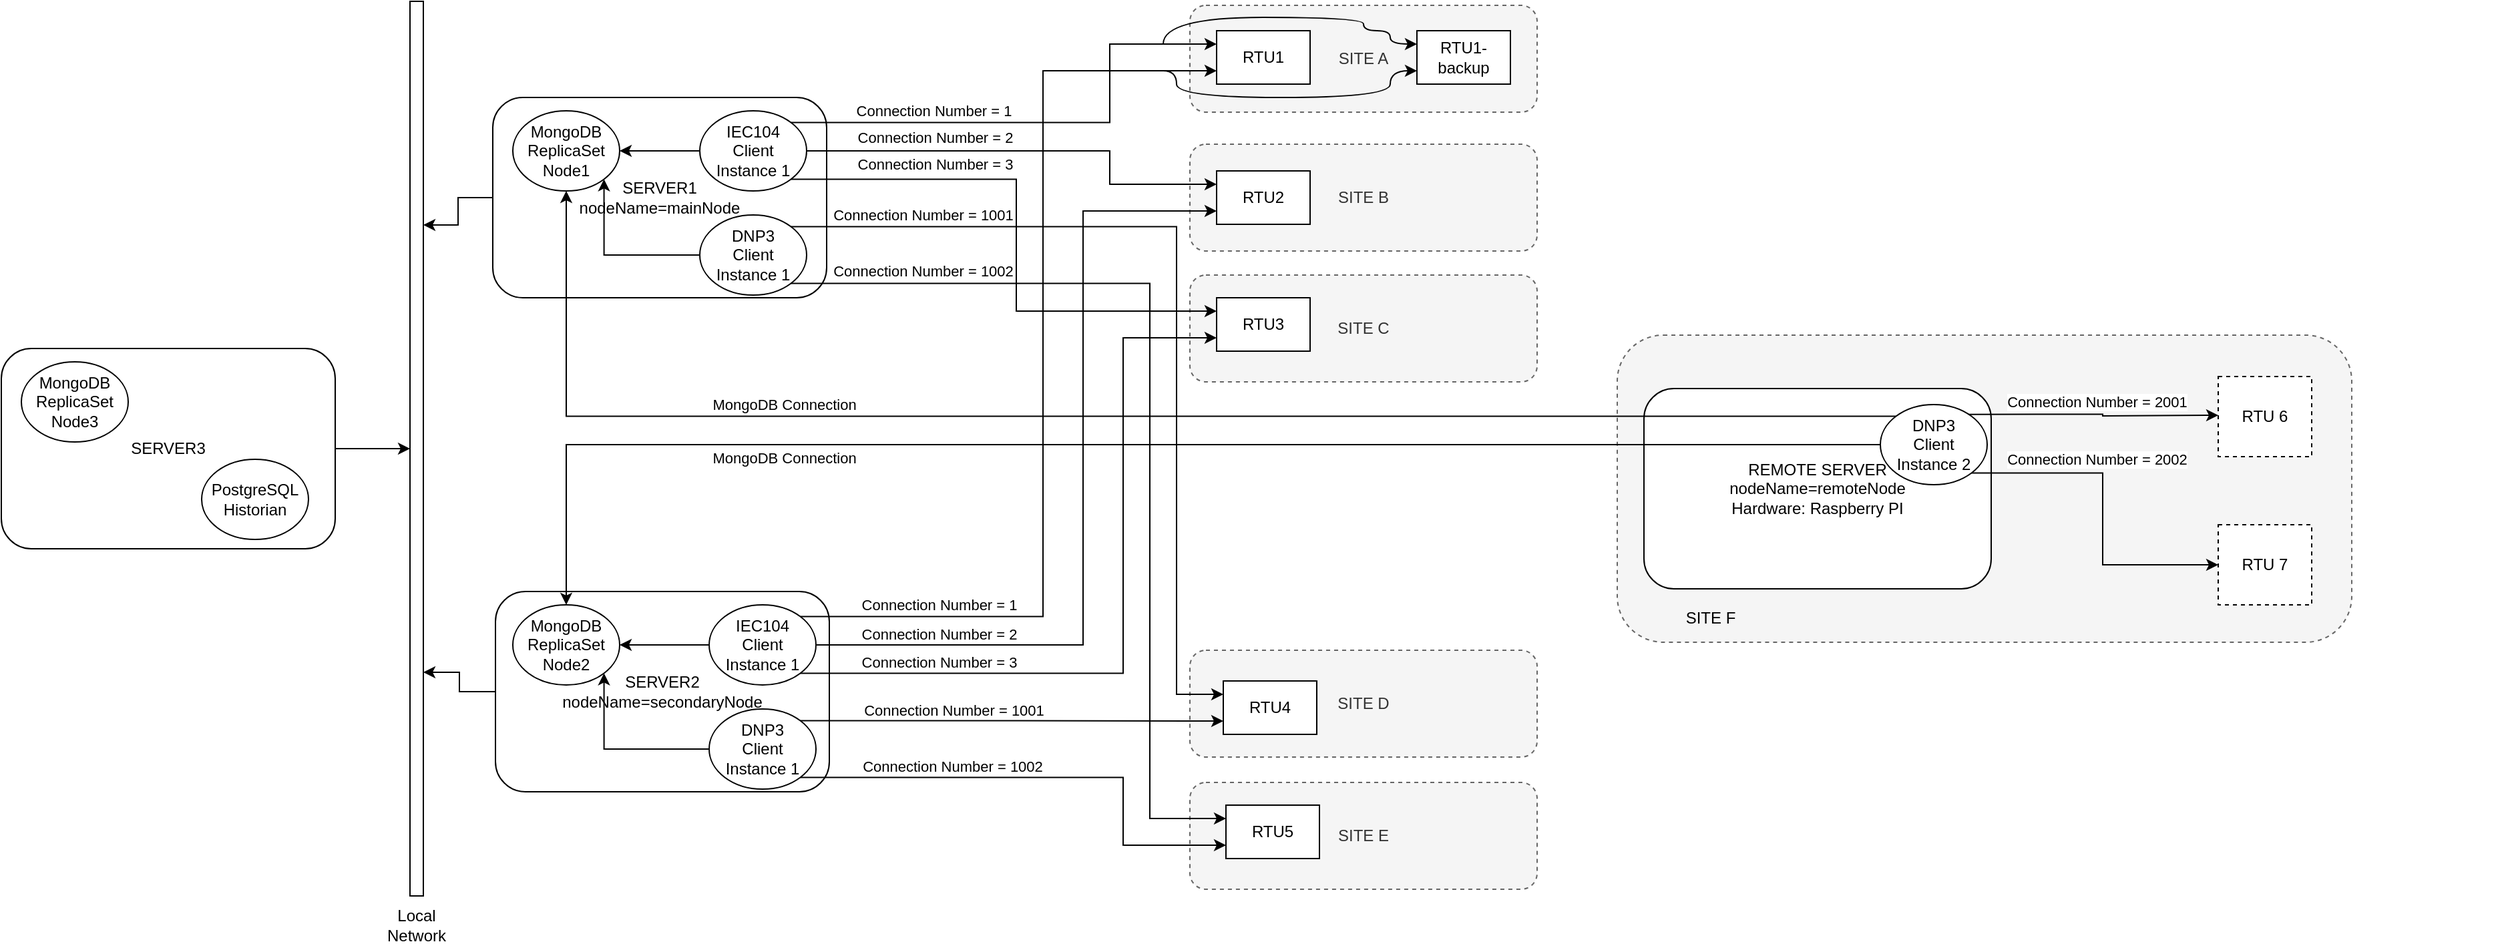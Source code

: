 <mxfile version="13.10.1" type="device"><diagram id="1JJ-UvxjRfw-XplDersZ" name="Page-1"><mxGraphModel dx="1023" dy="759" grid="1" gridSize="10" guides="1" tooltips="1" connect="1" arrows="1" fold="1" page="1" pageScale="1" pageWidth="1169" pageHeight="827" math="0" shadow="0"><root><mxCell id="0"/><mxCell id="1" parent="0"/><mxCell id="O4KZ5X-iEwTYr0yMyIi0-78" value="SITE E" style="rounded=1;whiteSpace=wrap;html=1;dashed=1;fillColor=#f5f5f5;strokeColor=#666666;fontColor=#333333;" vertex="1" parent="1"><mxGeometry x="1010" y="623" width="260" height="80" as="geometry"/></mxCell><mxCell id="O4KZ5X-iEwTYr0yMyIi0-77" value="SITE D" style="rounded=1;whiteSpace=wrap;html=1;dashed=1;fillColor=#f5f5f5;strokeColor=#666666;fontColor=#333333;" vertex="1" parent="1"><mxGeometry x="1010" y="524" width="260" height="80" as="geometry"/></mxCell><mxCell id="O4KZ5X-iEwTYr0yMyIi0-76" value="SITE C" style="rounded=1;whiteSpace=wrap;html=1;dashed=1;fillColor=#f5f5f5;strokeColor=#666666;fontColor=#333333;" vertex="1" parent="1"><mxGeometry x="1010" y="243" width="260" height="80" as="geometry"/></mxCell><mxCell id="O4KZ5X-iEwTYr0yMyIi0-75" value="SITE B" style="rounded=1;whiteSpace=wrap;html=1;dashed=1;fillColor=#f5f5f5;strokeColor=#666666;fontColor=#333333;" vertex="1" parent="1"><mxGeometry x="1010" y="145" width="260" height="80" as="geometry"/></mxCell><mxCell id="O4KZ5X-iEwTYr0yMyIi0-74" value="SITE A" style="rounded=1;whiteSpace=wrap;html=1;dashed=1;fillColor=#f5f5f5;strokeColor=#666666;fontColor=#333333;" vertex="1" parent="1"><mxGeometry x="1010" y="41" width="260" height="80" as="geometry"/></mxCell><mxCell id="O4KZ5X-iEwTYr0yMyIi0-9" value="" style="group" vertex="1" connectable="0" parent="1"><mxGeometry x="120" y="298" width="250" height="150" as="geometry"/></mxCell><mxCell id="O4KZ5X-iEwTYr0yMyIi0-6" value="SERVER3" style="rounded=1;whiteSpace=wrap;html=1;" vertex="1" parent="O4KZ5X-iEwTYr0yMyIi0-9"><mxGeometry width="250" height="150" as="geometry"/></mxCell><mxCell id="O4KZ5X-iEwTYr0yMyIi0-7" value="MongoDB&lt;br&gt;ReplicaSet&lt;br&gt;Node3" style="ellipse;whiteSpace=wrap;html=1;" vertex="1" parent="O4KZ5X-iEwTYr0yMyIi0-9"><mxGeometry x="15" y="10" width="80" height="60" as="geometry"/></mxCell><mxCell id="O4KZ5X-iEwTYr0yMyIi0-8" value="PostgreSQL&lt;br&gt;Historian" style="ellipse;whiteSpace=wrap;html=1;" vertex="1" parent="O4KZ5X-iEwTYr0yMyIi0-9"><mxGeometry x="150" y="83" width="80" height="60" as="geometry"/></mxCell><mxCell id="O4KZ5X-iEwTYr0yMyIi0-10" value="" style="group" vertex="1" connectable="0" parent="1"><mxGeometry x="488" y="110" width="250" height="150" as="geometry"/></mxCell><mxCell id="O4KZ5X-iEwTYr0yMyIi0-2" value="SERVER1&lt;br&gt;nodeName=mainNode" style="rounded=1;whiteSpace=wrap;html=1;" vertex="1" parent="O4KZ5X-iEwTYr0yMyIi0-10"><mxGeometry width="250" height="150" as="geometry"/></mxCell><mxCell id="O4KZ5X-iEwTYr0yMyIi0-5" value="MongoDB&lt;br&gt;ReplicaSet&lt;br&gt;Node1" style="ellipse;whiteSpace=wrap;html=1;" vertex="1" parent="O4KZ5X-iEwTYr0yMyIi0-10"><mxGeometry x="15" y="10" width="80" height="60" as="geometry"/></mxCell><mxCell id="O4KZ5X-iEwTYr0yMyIi0-99" style="edgeStyle=orthogonalEdgeStyle;rounded=0;orthogonalLoop=1;jettySize=auto;html=1;exitX=0;exitY=0.5;exitDx=0;exitDy=0;entryX=1;entryY=0.5;entryDx=0;entryDy=0;" edge="1" parent="O4KZ5X-iEwTYr0yMyIi0-10" source="O4KZ5X-iEwTYr0yMyIi0-21" target="O4KZ5X-iEwTYr0yMyIi0-5"><mxGeometry relative="1" as="geometry"/></mxCell><mxCell id="O4KZ5X-iEwTYr0yMyIi0-21" value="IEC104&lt;br&gt;Client&lt;br&gt;Instance 1" style="ellipse;whiteSpace=wrap;html=1;" vertex="1" parent="O4KZ5X-iEwTYr0yMyIi0-10"><mxGeometry x="155" y="10" width="80" height="60" as="geometry"/></mxCell><mxCell id="O4KZ5X-iEwTYr0yMyIi0-100" style="edgeStyle=orthogonalEdgeStyle;rounded=0;orthogonalLoop=1;jettySize=auto;html=1;exitX=0;exitY=0.5;exitDx=0;exitDy=0;entryX=1;entryY=1;entryDx=0;entryDy=0;" edge="1" parent="O4KZ5X-iEwTYr0yMyIi0-10" source="O4KZ5X-iEwTYr0yMyIi0-46" target="O4KZ5X-iEwTYr0yMyIi0-5"><mxGeometry relative="1" as="geometry"/></mxCell><mxCell id="O4KZ5X-iEwTYr0yMyIi0-46" value="DNP3&lt;br&gt;Client&lt;br&gt;Instance 1" style="ellipse;whiteSpace=wrap;html=1;" vertex="1" parent="O4KZ5X-iEwTYr0yMyIi0-10"><mxGeometry x="155" y="88" width="80" height="60" as="geometry"/></mxCell><mxCell id="O4KZ5X-iEwTYr0yMyIi0-12" value="" style="group" vertex="1" connectable="0" parent="1"><mxGeometry x="490" y="480" width="250" height="150" as="geometry"/></mxCell><mxCell id="O4KZ5X-iEwTYr0yMyIi0-13" value="SERVER2&lt;br&gt;nodeName=secondaryNode" style="rounded=1;whiteSpace=wrap;html=1;" vertex="1" parent="O4KZ5X-iEwTYr0yMyIi0-12"><mxGeometry width="250" height="150" as="geometry"/></mxCell><mxCell id="O4KZ5X-iEwTYr0yMyIi0-14" value="MongoDB&lt;br&gt;ReplicaSet&lt;br&gt;Node2" style="ellipse;whiteSpace=wrap;html=1;" vertex="1" parent="O4KZ5X-iEwTYr0yMyIi0-12"><mxGeometry x="13" y="10" width="80" height="60" as="geometry"/></mxCell><mxCell id="O4KZ5X-iEwTYr0yMyIi0-101" style="edgeStyle=orthogonalEdgeStyle;rounded=0;orthogonalLoop=1;jettySize=auto;html=1;exitX=0;exitY=0.5;exitDx=0;exitDy=0;" edge="1" parent="O4KZ5X-iEwTYr0yMyIi0-12" source="O4KZ5X-iEwTYr0yMyIi0-24" target="O4KZ5X-iEwTYr0yMyIi0-14"><mxGeometry relative="1" as="geometry"/></mxCell><mxCell id="O4KZ5X-iEwTYr0yMyIi0-24" value="IEC104&lt;br&gt;Client&lt;br&gt;Instance 1" style="ellipse;whiteSpace=wrap;html=1;" vertex="1" parent="O4KZ5X-iEwTYr0yMyIi0-12"><mxGeometry x="160" y="10" width="80" height="60" as="geometry"/></mxCell><mxCell id="O4KZ5X-iEwTYr0yMyIi0-15" value="RTU1" style="rounded=0;whiteSpace=wrap;html=1;" vertex="1" parent="1"><mxGeometry x="1030" y="60" width="70" height="40" as="geometry"/></mxCell><mxCell id="O4KZ5X-iEwTYr0yMyIi0-16" style="edgeStyle=orthogonalEdgeStyle;rounded=0;orthogonalLoop=1;jettySize=auto;html=1;exitX=1;exitY=0;exitDx=0;exitDy=0;entryX=0;entryY=0.25;entryDx=0;entryDy=0;" edge="1" parent="1" source="O4KZ5X-iEwTYr0yMyIi0-21" target="O4KZ5X-iEwTYr0yMyIi0-15"><mxGeometry relative="1" as="geometry"><Array as="points"><mxPoint x="950" y="129"/><mxPoint x="950" y="70"/></Array></mxGeometry></mxCell><mxCell id="O4KZ5X-iEwTYr0yMyIi0-33" value="Connection Number = 1" style="edgeLabel;html=1;align=center;verticalAlign=middle;resizable=0;points=[];" vertex="1" connectable="0" parent="O4KZ5X-iEwTYr0yMyIi0-16"><mxGeometry x="-0.502" y="1" relative="1" as="geometry"><mxPoint x="12.67" y="-8" as="offset"/></mxGeometry></mxCell><mxCell id="O4KZ5X-iEwTYr0yMyIi0-17" value="RTU2" style="rounded=0;whiteSpace=wrap;html=1;" vertex="1" parent="1"><mxGeometry x="1030" y="165" width="70" height="40" as="geometry"/></mxCell><mxCell id="O4KZ5X-iEwTYr0yMyIi0-20" style="edgeStyle=orthogonalEdgeStyle;rounded=0;orthogonalLoop=1;jettySize=auto;html=1;exitX=1;exitY=0.5;exitDx=0;exitDy=0;entryX=0;entryY=0.25;entryDx=0;entryDy=0;" edge="1" parent="1" source="O4KZ5X-iEwTYr0yMyIi0-21" target="O4KZ5X-iEwTYr0yMyIi0-17"><mxGeometry relative="1" as="geometry"><mxPoint x="1020" y="185" as="targetPoint"/><Array as="points"><mxPoint x="950" y="150"/><mxPoint x="950" y="175"/></Array></mxGeometry></mxCell><mxCell id="O4KZ5X-iEwTYr0yMyIi0-32" value="Connection Number = 2" style="edgeLabel;html=1;align=center;verticalAlign=middle;resizable=0;points=[];" vertex="1" connectable="0" parent="O4KZ5X-iEwTYr0yMyIi0-20"><mxGeometry x="-0.649" y="-2" relative="1" as="geometry"><mxPoint x="37" y="-12.02" as="offset"/></mxGeometry></mxCell><mxCell id="O4KZ5X-iEwTYr0yMyIi0-25" style="edgeStyle=orthogonalEdgeStyle;rounded=0;orthogonalLoop=1;jettySize=auto;html=1;exitX=1;exitY=0;exitDx=0;exitDy=0;" edge="1" parent="1" source="O4KZ5X-iEwTYr0yMyIi0-24"><mxGeometry relative="1" as="geometry"><mxPoint x="1030" y="90" as="targetPoint"/><Array as="points"><mxPoint x="900" y="499"/><mxPoint x="900" y="90"/></Array></mxGeometry></mxCell><mxCell id="O4KZ5X-iEwTYr0yMyIi0-35" value="Connection Number = 1" style="edgeLabel;html=1;align=center;verticalAlign=middle;resizable=0;points=[];" vertex="1" connectable="0" parent="O4KZ5X-iEwTYr0yMyIi0-25"><mxGeometry x="-0.788" y="1" relative="1" as="geometry"><mxPoint x="26.97" y="-8" as="offset"/></mxGeometry></mxCell><mxCell id="O4KZ5X-iEwTYr0yMyIi0-26" style="edgeStyle=orthogonalEdgeStyle;rounded=0;orthogonalLoop=1;jettySize=auto;html=1;exitX=1;exitY=0.5;exitDx=0;exitDy=0;entryX=0;entryY=0.75;entryDx=0;entryDy=0;" edge="1" parent="1" source="O4KZ5X-iEwTYr0yMyIi0-24" target="O4KZ5X-iEwTYr0yMyIi0-17"><mxGeometry relative="1" as="geometry"><mxPoint x="1020" y="200" as="targetPoint"/><Array as="points"><mxPoint x="930" y="520"/><mxPoint x="930" y="195"/></Array></mxGeometry></mxCell><mxCell id="O4KZ5X-iEwTYr0yMyIi0-36" value="Connection Number = 2" style="edgeLabel;html=1;align=center;verticalAlign=middle;resizable=0;points=[];" vertex="1" connectable="0" parent="O4KZ5X-iEwTYr0yMyIi0-26"><mxGeometry x="-0.751" y="1" relative="1" as="geometry"><mxPoint x="13.35" y="-7.02" as="offset"/></mxGeometry></mxCell><mxCell id="O4KZ5X-iEwTYr0yMyIi0-27" value="RTU3" style="rounded=0;whiteSpace=wrap;html=1;" vertex="1" parent="1"><mxGeometry x="1030" y="260" width="70" height="40" as="geometry"/></mxCell><mxCell id="O4KZ5X-iEwTYr0yMyIi0-28" style="edgeStyle=orthogonalEdgeStyle;rounded=0;orthogonalLoop=1;jettySize=auto;html=1;exitX=1;exitY=1;exitDx=0;exitDy=0;entryX=0;entryY=0.25;entryDx=0;entryDy=0;" edge="1" parent="1" source="O4KZ5X-iEwTYr0yMyIi0-21" target="O4KZ5X-iEwTYr0yMyIi0-27"><mxGeometry relative="1" as="geometry"><Array as="points"><mxPoint x="880" y="171"/><mxPoint x="880" y="270"/></Array></mxGeometry></mxCell><mxCell id="O4KZ5X-iEwTYr0yMyIi0-34" value="Connection Number = 3" style="edgeLabel;html=1;align=center;verticalAlign=middle;resizable=0;points=[];" vertex="1" connectable="0" parent="O4KZ5X-iEwTYr0yMyIi0-28"><mxGeometry x="-0.55" y="-4" relative="1" as="geometry"><mxPoint x="12.97" y="-15" as="offset"/></mxGeometry></mxCell><mxCell id="O4KZ5X-iEwTYr0yMyIi0-29" style="edgeStyle=orthogonalEdgeStyle;rounded=0;orthogonalLoop=1;jettySize=auto;html=1;exitX=1;exitY=1;exitDx=0;exitDy=0;" edge="1" parent="1" source="O4KZ5X-iEwTYr0yMyIi0-24"><mxGeometry relative="1" as="geometry"><mxPoint x="1030" y="290" as="targetPoint"/><Array as="points"><mxPoint x="960" y="541"/><mxPoint x="960" y="290"/></Array></mxGeometry></mxCell><mxCell id="O4KZ5X-iEwTYr0yMyIi0-37" value="Connection Number = 3" style="edgeLabel;html=1;align=center;verticalAlign=middle;resizable=0;points=[];" vertex="1" connectable="0" parent="O4KZ5X-iEwTYr0yMyIi0-29"><mxGeometry x="-0.729" y="3" relative="1" as="geometry"><mxPoint x="27" y="-5" as="offset"/></mxGeometry></mxCell><mxCell id="O4KZ5X-iEwTYr0yMyIi0-38" value="" style="rounded=0;whiteSpace=wrap;html=1;" vertex="1" parent="1"><mxGeometry x="426" y="38" width="10" height="670" as="geometry"/></mxCell><mxCell id="O4KZ5X-iEwTYr0yMyIi0-39" style="edgeStyle=orthogonalEdgeStyle;rounded=0;orthogonalLoop=1;jettySize=auto;html=1;exitX=1;exitY=0.5;exitDx=0;exitDy=0;entryX=0;entryY=0.5;entryDx=0;entryDy=0;" edge="1" parent="1" source="O4KZ5X-iEwTYr0yMyIi0-6" target="O4KZ5X-iEwTYr0yMyIi0-38"><mxGeometry relative="1" as="geometry"/></mxCell><mxCell id="O4KZ5X-iEwTYr0yMyIi0-41" style="edgeStyle=orthogonalEdgeStyle;rounded=0;orthogonalLoop=1;jettySize=auto;html=1;exitX=0;exitY=0.5;exitDx=0;exitDy=0;entryX=1;entryY=0.25;entryDx=0;entryDy=0;" edge="1" parent="1" source="O4KZ5X-iEwTYr0yMyIi0-2" target="O4KZ5X-iEwTYr0yMyIi0-38"><mxGeometry relative="1" as="geometry"/></mxCell><mxCell id="O4KZ5X-iEwTYr0yMyIi0-42" style="edgeStyle=orthogonalEdgeStyle;rounded=0;orthogonalLoop=1;jettySize=auto;html=1;exitX=0;exitY=0.5;exitDx=0;exitDy=0;entryX=1;entryY=0.75;entryDx=0;entryDy=0;" edge="1" parent="1" source="O4KZ5X-iEwTYr0yMyIi0-13" target="O4KZ5X-iEwTYr0yMyIi0-38"><mxGeometry relative="1" as="geometry"/></mxCell><mxCell id="O4KZ5X-iEwTYr0yMyIi0-44" value="Local Network" style="text;html=1;strokeColor=none;fillColor=none;align=center;verticalAlign=middle;whiteSpace=wrap;rounded=0;" vertex="1" parent="1"><mxGeometry x="411" y="720" width="40" height="20" as="geometry"/></mxCell><mxCell id="O4KZ5X-iEwTYr0yMyIi0-52" style="edgeStyle=orthogonalEdgeStyle;rounded=0;orthogonalLoop=1;jettySize=auto;html=1;exitX=1;exitY=0;exitDx=0;exitDy=0;entryX=0;entryY=0.75;entryDx=0;entryDy=0;" edge="1" parent="1" source="O4KZ5X-iEwTYr0yMyIi0-47" target="O4KZ5X-iEwTYr0yMyIi0-48"><mxGeometry relative="1" as="geometry"/></mxCell><mxCell id="O4KZ5X-iEwTYr0yMyIi0-58" value="Connection Number = 1001" style="edgeLabel;html=1;align=center;verticalAlign=middle;resizable=0;points=[];" vertex="1" connectable="0" parent="O4KZ5X-iEwTYr0yMyIi0-52"><mxGeometry x="-0.661" relative="1" as="geometry"><mxPoint x="61" y="-8" as="offset"/></mxGeometry></mxCell><mxCell id="O4KZ5X-iEwTYr0yMyIi0-53" style="edgeStyle=orthogonalEdgeStyle;rounded=0;orthogonalLoop=1;jettySize=auto;html=1;exitX=1;exitY=1;exitDx=0;exitDy=0;entryX=0;entryY=0.75;entryDx=0;entryDy=0;" edge="1" parent="1" source="O4KZ5X-iEwTYr0yMyIi0-47" target="O4KZ5X-iEwTYr0yMyIi0-49"><mxGeometry relative="1" as="geometry"><Array as="points"><mxPoint x="960" y="619"/><mxPoint x="960" y="670"/></Array></mxGeometry></mxCell><mxCell id="O4KZ5X-iEwTYr0yMyIi0-59" value="Connection Number = 1002" style="edgeLabel;html=1;align=center;verticalAlign=middle;resizable=0;points=[];" vertex="1" connectable="0" parent="O4KZ5X-iEwTYr0yMyIi0-53"><mxGeometry x="-0.482" y="-1" relative="1" as="geometry"><mxPoint x="18" y="-9" as="offset"/></mxGeometry></mxCell><mxCell id="O4KZ5X-iEwTYr0yMyIi0-102" style="edgeStyle=orthogonalEdgeStyle;rounded=0;orthogonalLoop=1;jettySize=auto;html=1;exitX=0;exitY=0.5;exitDx=0;exitDy=0;entryX=1;entryY=1;entryDx=0;entryDy=0;" edge="1" parent="1" source="O4KZ5X-iEwTYr0yMyIi0-47" target="O4KZ5X-iEwTYr0yMyIi0-14"><mxGeometry relative="1" as="geometry"/></mxCell><mxCell id="O4KZ5X-iEwTYr0yMyIi0-47" value="DNP3&lt;br&gt;Client&lt;br&gt;Instance 1" style="ellipse;whiteSpace=wrap;html=1;" vertex="1" parent="1"><mxGeometry x="650" y="568" width="80" height="60" as="geometry"/></mxCell><mxCell id="O4KZ5X-iEwTYr0yMyIi0-48" value="RTU4" style="rounded=0;whiteSpace=wrap;html=1;" vertex="1" parent="1"><mxGeometry x="1035" y="547" width="70" height="40" as="geometry"/></mxCell><mxCell id="O4KZ5X-iEwTYr0yMyIi0-49" value="RTU5" style="rounded=0;whiteSpace=wrap;html=1;" vertex="1" parent="1"><mxGeometry x="1037" y="640" width="70" height="40" as="geometry"/></mxCell><mxCell id="O4KZ5X-iEwTYr0yMyIi0-54" style="edgeStyle=orthogonalEdgeStyle;rounded=0;orthogonalLoop=1;jettySize=auto;html=1;exitX=1;exitY=0;exitDx=0;exitDy=0;entryX=0;entryY=0.25;entryDx=0;entryDy=0;" edge="1" parent="1" source="O4KZ5X-iEwTYr0yMyIi0-46" target="O4KZ5X-iEwTYr0yMyIi0-48"><mxGeometry relative="1" as="geometry"><Array as="points"><mxPoint x="1000" y="207"/><mxPoint x="1000" y="557"/></Array></mxGeometry></mxCell><mxCell id="O4KZ5X-iEwTYr0yMyIi0-56" value="Connection Number = 1001" style="edgeLabel;html=1;align=center;verticalAlign=middle;resizable=0;points=[];" vertex="1" connectable="0" parent="O4KZ5X-iEwTYr0yMyIi0-54"><mxGeometry x="-0.79" y="4" relative="1" as="geometry"><mxPoint x="27.72" y="-4.79" as="offset"/></mxGeometry></mxCell><mxCell id="O4KZ5X-iEwTYr0yMyIi0-55" style="edgeStyle=orthogonalEdgeStyle;rounded=0;orthogonalLoop=1;jettySize=auto;html=1;exitX=1;exitY=1;exitDx=0;exitDy=0;entryX=0;entryY=0.25;entryDx=0;entryDy=0;" edge="1" parent="1" source="O4KZ5X-iEwTYr0yMyIi0-46" target="O4KZ5X-iEwTYr0yMyIi0-49"><mxGeometry relative="1" as="geometry"><Array as="points"><mxPoint x="980" y="249"/><mxPoint x="980" y="650"/></Array></mxGeometry></mxCell><mxCell id="O4KZ5X-iEwTYr0yMyIi0-57" value="Connection Number = 1002" style="edgeLabel;html=1;align=center;verticalAlign=middle;resizable=0;points=[];" vertex="1" connectable="0" parent="O4KZ5X-iEwTYr0yMyIi0-55"><mxGeometry x="-0.83" y="1" relative="1" as="geometry"><mxPoint x="36.72" y="-8.21" as="offset"/></mxGeometry></mxCell><mxCell id="O4KZ5X-iEwTYr0yMyIi0-60" value="" style="group" vertex="1" connectable="0" parent="1"><mxGeometry x="1320" y="298" width="670" height="270" as="geometry"/></mxCell><mxCell id="O4KZ5X-iEwTYr0yMyIi0-68" value="" style="rounded=1;whiteSpace=wrap;html=1;dashed=1;fillColor=#f5f5f5;strokeColor=#666666;fontColor=#333333;" vertex="1" parent="O4KZ5X-iEwTYr0yMyIi0-60"><mxGeometry x="10" y="-10" width="550" height="230" as="geometry"/></mxCell><mxCell id="O4KZ5X-iEwTYr0yMyIi0-61" value="REMOTE SERVER&lt;br&gt;nodeName=remoteNode&lt;br&gt;Hardware: Raspberry PI" style="rounded=1;whiteSpace=wrap;html=1;" vertex="1" parent="O4KZ5X-iEwTYr0yMyIi0-60"><mxGeometry x="30" y="30" width="260" height="150" as="geometry"/></mxCell><mxCell id="O4KZ5X-iEwTYr0yMyIi0-91" style="edgeStyle=orthogonalEdgeStyle;rounded=0;orthogonalLoop=1;jettySize=auto;html=1;exitX=0.803;exitY=0.122;exitDx=0;exitDy=0;entryX=0;entryY=0.5;entryDx=0;entryDy=0;exitPerimeter=0;" edge="1" parent="O4KZ5X-iEwTYr0yMyIi0-60" source="O4KZ5X-iEwTYr0yMyIi0-63"><mxGeometry relative="1" as="geometry"><mxPoint x="278.563" y="49.998" as="sourcePoint"/><mxPoint x="460" y="50" as="targetPoint"/></mxGeometry></mxCell><mxCell id="O4KZ5X-iEwTYr0yMyIi0-94" value="Connection Number = 2001" style="edgeLabel;html=1;align=center;verticalAlign=middle;resizable=0;points=[];" vertex="1" connectable="0" parent="O4KZ5X-iEwTYr0yMyIi0-91"><mxGeometry x="-0.535" relative="1" as="geometry"><mxPoint x="54" y="-10" as="offset"/></mxGeometry></mxCell><mxCell id="O4KZ5X-iEwTYr0yMyIi0-92" style="edgeStyle=orthogonalEdgeStyle;rounded=0;orthogonalLoop=1;jettySize=auto;html=1;exitX=1;exitY=1;exitDx=0;exitDy=0;entryX=0;entryY=0.5;entryDx=0;entryDy=0;" edge="1" parent="O4KZ5X-iEwTYr0yMyIi0-60" source="O4KZ5X-iEwTYr0yMyIi0-63" target="O4KZ5X-iEwTYr0yMyIi0-90"><mxGeometry relative="1" as="geometry"/></mxCell><mxCell id="O4KZ5X-iEwTYr0yMyIi0-95" value="Connection Number = 2002" style="edgeLabel;html=1;align=center;verticalAlign=middle;resizable=0;points=[];" vertex="1" connectable="0" parent="O4KZ5X-iEwTYr0yMyIi0-92"><mxGeometry x="-0.739" y="3" relative="1" as="geometry"><mxPoint x="60" y="-7" as="offset"/></mxGeometry></mxCell><mxCell id="O4KZ5X-iEwTYr0yMyIi0-63" value="DNP3&lt;br&gt;Client&lt;br&gt;Instance 2" style="ellipse;whiteSpace=wrap;html=1;" vertex="1" parent="O4KZ5X-iEwTYr0yMyIi0-60"><mxGeometry x="207" y="42" width="80" height="60" as="geometry"/></mxCell><mxCell id="O4KZ5X-iEwTYr0yMyIi0-89" value="RTU 6" style="rounded=0;whiteSpace=wrap;html=1;dashed=1;" vertex="1" parent="O4KZ5X-iEwTYr0yMyIi0-60"><mxGeometry x="460" y="21" width="70" height="60" as="geometry"/></mxCell><mxCell id="O4KZ5X-iEwTYr0yMyIi0-90" value="RTU 7" style="rounded=0;whiteSpace=wrap;html=1;dashed=1;" vertex="1" parent="O4KZ5X-iEwTYr0yMyIi0-60"><mxGeometry x="460" y="132" width="70" height="60" as="geometry"/></mxCell><mxCell id="O4KZ5X-iEwTYr0yMyIi0-96" value="SITE F" style="text;html=1;strokeColor=none;fillColor=none;align=center;verticalAlign=middle;whiteSpace=wrap;rounded=0;dashed=1;" vertex="1" parent="O4KZ5X-iEwTYr0yMyIi0-60"><mxGeometry x="40" y="192" width="80" height="20" as="geometry"/></mxCell><mxCell id="O4KZ5X-iEwTYr0yMyIi0-86" style="edgeStyle=orthogonalEdgeStyle;rounded=0;orthogonalLoop=1;jettySize=auto;html=1;exitX=0;exitY=0;exitDx=0;exitDy=0;" edge="1" parent="1" source="O4KZ5X-iEwTYr0yMyIi0-63" target="O4KZ5X-iEwTYr0yMyIi0-5"><mxGeometry relative="1" as="geometry"/></mxCell><mxCell id="O4KZ5X-iEwTYr0yMyIi0-97" value="MongoDB Connection" style="edgeLabel;html=1;align=center;verticalAlign=middle;resizable=0;points=[];" vertex="1" connectable="0" parent="O4KZ5X-iEwTYr0yMyIi0-86"><mxGeometry x="0.43" y="-2" relative="1" as="geometry"><mxPoint y="-7" as="offset"/></mxGeometry></mxCell><mxCell id="O4KZ5X-iEwTYr0yMyIi0-87" style="edgeStyle=orthogonalEdgeStyle;rounded=0;orthogonalLoop=1;jettySize=auto;html=1;exitX=0;exitY=0.5;exitDx=0;exitDy=0;entryX=0.5;entryY=0;entryDx=0;entryDy=0;" edge="1" parent="1" source="O4KZ5X-iEwTYr0yMyIi0-63" target="O4KZ5X-iEwTYr0yMyIi0-14"><mxGeometry relative="1" as="geometry"/></mxCell><mxCell id="O4KZ5X-iEwTYr0yMyIi0-98" value="MongoDB Connection" style="edgeLabel;html=1;align=center;verticalAlign=middle;resizable=0;points=[];" vertex="1" connectable="0" parent="O4KZ5X-iEwTYr0yMyIi0-87"><mxGeometry x="0.538" y="-1" relative="1" as="geometry"><mxPoint x="28" y="11" as="offset"/></mxGeometry></mxCell><mxCell id="O4KZ5X-iEwTYr0yMyIi0-103" value="RTU1-backup" style="rounded=0;whiteSpace=wrap;html=1;" vertex="1" parent="1"><mxGeometry x="1180" y="60" width="70" height="40" as="geometry"/></mxCell><mxCell id="O4KZ5X-iEwTYr0yMyIi0-105" value="" style="edgeStyle=orthogonalEdgeStyle;elbow=horizontal;endArrow=classic;html=1;curved=1;exitX=0;exitY=0.25;exitDx=0;exitDy=0;entryX=0;entryY=0.25;entryDx=0;entryDy=0;" edge="1" parent="1" target="O4KZ5X-iEwTYr0yMyIi0-103"><mxGeometry width="50" height="50" relative="1" as="geometry"><mxPoint x="990" y="70" as="sourcePoint"/><mxPoint x="1120" y="70.0" as="targetPoint"/><Array as="points"><mxPoint x="990" y="50"/><mxPoint x="1140" y="50"/><mxPoint x="1140" y="60"/><mxPoint x="1160" y="60"/><mxPoint x="1160" y="70"/></Array></mxGeometry></mxCell><mxCell id="O4KZ5X-iEwTYr0yMyIi0-106" value="" style="edgeStyle=orthogonalEdgeStyle;elbow=horizontal;endArrow=classic;html=1;curved=1;entryX=0;entryY=0.75;entryDx=0;entryDy=0;" edge="1" parent="1" target="O4KZ5X-iEwTYr0yMyIi0-103"><mxGeometry width="50" height="50" relative="1" as="geometry"><mxPoint x="990" y="90" as="sourcePoint"/><mxPoint x="1190" y="80.0" as="targetPoint"/><Array as="points"><mxPoint x="1000" y="90"/><mxPoint x="1000" y="110"/><mxPoint x="1160" y="110"/><mxPoint x="1160" y="90"/></Array></mxGeometry></mxCell></root></mxGraphModel></diagram></mxfile>